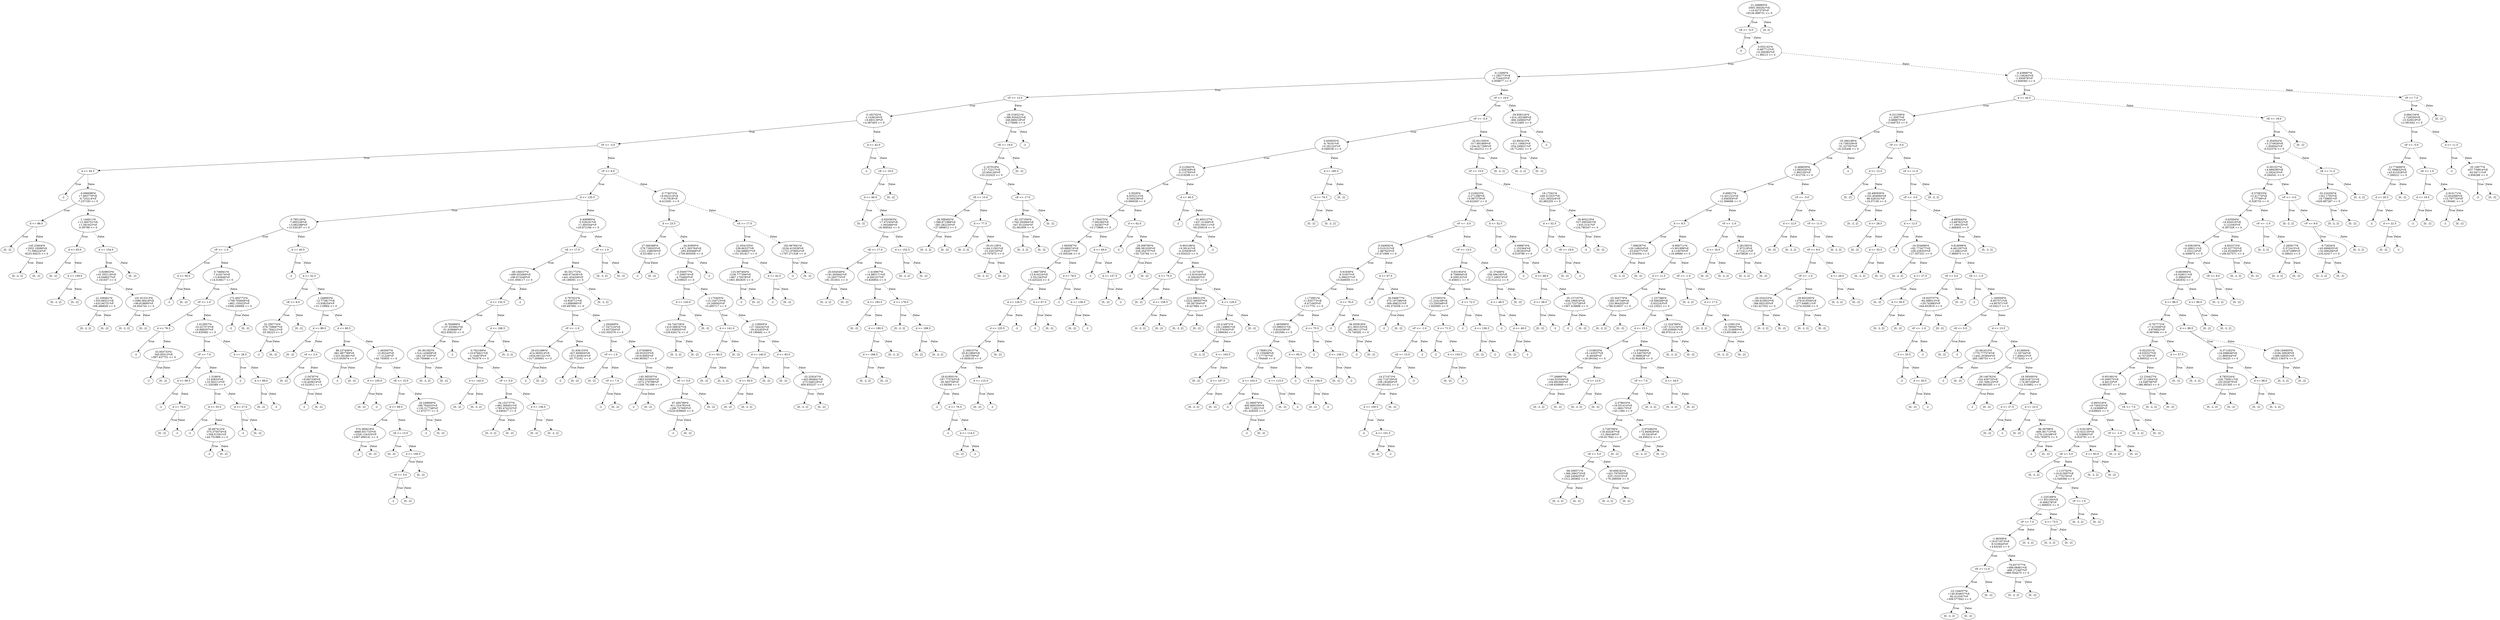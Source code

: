 digraph {
0 [label="21.268895*d\n-3005.360262*vE\n+10.927576*vF\n-18126.068731 <= 0"];
1 [label="vE <= -5.0"];
2 [label="0"];
1 -> 2 [label="True"];
3 [label="0.052142*d\n-0.687712*vE\n+0.309382*vF\n+1.99213 <= 0"];
4 [label="-0.12095*d\n+1.282773*vE\n-0.724433*vF\n-3.959677 <= 0"];
5 [label="vF <= 13.0"];
6 [label="0.182702*d\n-2.143616*vE\n+0.683129*vF\n+4.587403 <= 0"];
7 [label="vF <= -3.0"];
8 [label="d <= 45.5"];
9 [label="-2"];
8 -> 9 [label="True"];
10 [label="-0.696698*d\n+7.693779*vE\n-0.725214*vF\n-7.237193 <= 0"];
11 [label="d <= 86.0"];
12 [label="[0, -2]"];
11 -> 12 [label="True"];
13 [label="-145.23604*d\n+1932.19588*vE\n-71.096224*vF\n-6233.94015 <= 0"];
14 [label="[0, -2, 2]"];
13 -> 14 [label="True"];
15 [label="[0, -2]"];
13 -> 15 [style="dashed", label="False"];
11 -> 13 [style="dashed", label="False"];
10 -> 11 [label="True"];
16 [label="-1.144911*d\n+12.560701*vE\n+1.591922*vF\n-0.39798 <= 0"];
17 [label="d <= 93.0"];
18 [label="[0, -2]"];
17 -> 18 [label="True"];
19 [label="d <= 159.0"];
20 [label="[0, -2, 2]"];
19 -> 20 [label="True"];
21 [label="[0, -2]"];
19 -> 21 [style="dashed", label="False"];
17 -> 19 [style="dashed", label="False"];
16 -> 17 [label="True"];
22 [label="d <= 154.0"];
23 [label="-3.929833*d\n+42.355118*vE\n+4.646627*vF\n-1.161657 <= 0"];
24 [label="-21.208461*d\n+353.66521*vE\n+433.94731*vF\n-108.486828 <= 0"];
25 [label="[0, -2, 2]"];
24 -> 25 [label="True"];
26 [label="[0, -2]"];
24 -> 26 [style="dashed", label="False"];
23 -> 24 [label="True"];
27 [label="-101.815313*d\n+1086.08418*vE\n+99.818895*vF\n-24.954724 <= 0"];
28 [label="[0, -2, 2]"];
27 -> 28 [label="True"];
29 [label="[0, -2]"];
27 -> 29 [style="dashed", label="False"];
23 -> 27 [style="dashed", label="False"];
22 -> 23 [label="True"];
30 [label="[0, -2]"];
22 -> 30 [style="dashed", label="False"];
16 -> 22 [style="dashed", label="False"];
10 -> 16 [style="dashed", label="False"];
8 -> 10 [style="dashed", label="False"];
7 -> 8 [label="True"];
31 [label="vF <= 9.0"];
32 [label="d <= 120.5"];
33 [label="0.785126*d\n-7.695239*vE\n+3.682388*vF\n+15.530187 <= 0"];
34 [label="vF <= -1.0"];
35 [label="d <= 56.5"];
36 [label="-2"];
35 -> 36 [label="True"];
37 [label="[0, -2]"];
35 -> 37 [style="dashed", label="False"];
34 -> 35 [label="True"];
38 [label="0.746841*d\n-7.416274*vE\n+3.83646*vF\n+14.016617 <= 0"];
39 [label="vF <= 1.0"];
40 [label="d <= 76.5"];
41 [label="-2"];
40 -> 41 [label="True"];
42 [label="33.003733*d\n-345.85513*vE\n+997.437751 <= 0"];
43 [label="-2"];
42 -> 43 [label="True"];
44 [label="[0, -2]"];
42 -> 44 [style="dashed", label="False"];
40 -> 42 [style="dashed", label="False"];
39 -> 40 [label="True"];
45 [label="1.012957*d\n-10.227573*vE\n+6.668297*vF\n+10.835082 <= 0"];
46 [label="vF <= 7.0"];
47 [label="d <= 68.5"];
48 [label="-2"];
47 -> 48 [label="True"];
49 [label="d <= 70.0"];
50 [label="[0, -2]"];
49 -> 50 [label="True"];
51 [label="-2"];
49 -> 51 [style="dashed", label="False"];
47 -> 49 [style="dashed", label="False"];
46 -> 47 [label="True"];
52 [label="1.3186*d\n-13.45833*vE\n+10.563113*vF\n+1.320389 <= 0"];
53 [label="d <= 55.5"];
54 [label="-2"];
53 -> 54 [label="True"];
55 [label="30.667412*d\n-375.375074*vE\n+358.01591*vF\n+44.751989 <= 0"];
56 [label="-2"];
55 -> 56 [label="True"];
57 [label="[0, -2]"];
55 -> 57 [style="dashed", label="False"];
53 -> 55 [style="dashed", label="False"];
52 -> 53 [label="True"];
58 [label="d <= 27.0"];
59 [label="-2"];
58 -> 59 [label="True"];
60 [label="[0, -2]"];
58 -> 60 [style="dashed", label="False"];
52 -> 58 [style="dashed", label="False"];
46 -> 52 [style="dashed", label="False"];
45 -> 46 [label="True"];
61 [label="d <= 28.5"];
62 [label="-2"];
61 -> 62 [label="True"];
63 [label="d <= 89.0"];
64 [label="[0, -2]"];
63 -> 64 [label="True"];
65 [label="-2"];
63 -> 65 [style="dashed", label="False"];
61 -> 63 [style="dashed", label="False"];
45 -> 61 [style="dashed", label="False"];
39 -> 45 [style="dashed", label="False"];
38 -> 39 [label="True"];
66 [label="172.493772*d\n-1708.765848*vE\n+862.155023*vF\n+3306.249069 <= 0"];
67 [label="-2"];
66 -> 67 [label="True"];
68 [label="[0, -2]"];
66 -> 68 [style="dashed", label="False"];
38 -> 66 [style="dashed", label="False"];
34 -> 38 [style="dashed", label="False"];
33 -> 34 [label="True"];
69 [label="d <= 40.5"];
70 [label="-2"];
69 -> 70 [label="True"];
71 [label="d <= 52.5"];
72 [label="vE <= 9.0"];
73 [label="32.356774*d\n-378.759687*vE\n-351.784212*vF\n-33.38223 <= 0"];
74 [label="-2"];
73 -> 74 [label="True"];
75 [label="[0, -2]"];
73 -> 75 [style="dashed", label="False"];
72 -> 73 [label="True"];
76 [label="[0, -2]"];
72 -> 76 [style="dashed", label="False"];
71 -> 72 [label="True"];
77 [label="1.248993*d\n-12.773817*vE\n+5.938254*vF\n+31.119964 <= 0"];
78 [label="d <= 89.5"];
79 [label="[0, -2]"];
78 -> 79 [label="True"];
80 [label="vF <= 2.0"];
81 [label="[0, -2]"];
80 -> 81 [label="True"];
82 [label="-2.54787*d\n+8.687336*vE\n+16.405614*vF\n+0.522912 <= 0"];
83 [label="-2"];
82 -> 83 [label="True"];
84 [label="[0, -2]"];
82 -> 84 [style="dashed", label="False"];
80 -> 82 [style="dashed", label="False"];
78 -> 80 [style="dashed", label="False"];
77 -> 78 [label="True"];
85 [label="d <= 60.5"];
86 [label="88.237456*d\n-681.887789*vE\n+323.561881*vF\n+215.655974 <= 0"];
87 [label="-2"];
86 -> 87 [label="True"];
88 [label="[0, -2]"];
86 -> 88 [style="dashed", label="False"];
85 -> 86 [label="True"];
89 [label="1.493097*d\n-15.85243*vE\n+7.21226*vF\n+44.745855 <= 0"];
90 [label="d <= 105.0"];
91 [label="[0, -2]"];
90 -> 91 [label="True"];
92 [label="-2"];
90 -> 92 [style="dashed", label="False"];
89 -> 90 [label="True"];
93 [label="vE <= 15.0"];
94 [label="d <= 69.5"];
95 [label="574.385619*d\n-4666.651733*vE\n+2326.124325*vF\n+2367.690141 <= 0"];
96 [label="-2"];
95 -> 96 [label="True"];
97 [label="[0, -2]"];
95 -> 97 [style="dashed", label="False"];
94 -> 95 [label="True"];
98 [label="vE <= 13.0"];
99 [label="[0, -2]"];
98 -> 99 [label="True"];
100 [label="d <= 100.5"];
101 [label="vF <= 5.0"];
102 [label="-2"];
101 -> 102 [label="True"];
103 [label="[0, -2]"];
101 -> 103 [style="dashed", label="False"];
100 -> 101 [label="True"];
104 [label="[0, -2]"];
100 -> 104 [style="dashed", label="False"];
98 -> 100 [style="dashed", label="False"];
94 -> 98 [style="dashed", label="False"];
93 -> 94 [label="True"];
105 [label="20.248909*d\n-186.764432*vE\n+120.317748*vF\n-11.672777 <= 0"];
106 [label="-2"];
105 -> 106 [label="True"];
107 [label="[0, -2]"];
105 -> 107 [style="dashed", label="False"];
93 -> 105 [style="dashed", label="False"];
89 -> 93 [style="dashed", label="False"];
85 -> 89 [style="dashed", label="False"];
77 -> 85 [style="dashed", label="False"];
71 -> 77 [style="dashed", label="False"];
69 -> 71 [style="dashed", label="False"];
33 -> 69 [style="dashed", label="False"];
32 -> 33 [label="True"];
108 [label="0.406985*d\n-5.529181*vE\n+1.693544*vF\n+20.872166 <= 0"];
109 [label="vE <= 17.0"];
110 [label="-49.168337*d\n+499.052069*vE\n-196.673346*vF\n-1101.959117 <= 0"];
111 [label="d <= 132.5"];
112 [label="-8.784989*d\n+137.633662*vE\n-51.639686*vF\n-922.858233 <= 0"];
113 [label="-30.361582*d\n+314.143608*vE\n-162.187339*vF\n+20.700686 <= 0"];
114 [label="[0, -2, 2]"];
113 -> 114 [label="True"];
115 [label="[0, -2]"];
113 -> 115 [style="dashed", label="False"];
112 -> 113 [label="True"];
116 [label="-2"];
112 -> 116 [style="dashed", label="False"];
111 -> 112 [label="True"];
117 [label="d <= 168.5"];
118 [label="-0.762169*d\n+10.676621*vE\n-3.144879*vF\n-44.791679 <= 0"];
119 [label="d <= 142.0"];
120 [label="[0, -2]"];
119 -> 120 [label="True"];
121 [label="[0, -2, 2]"];
119 -> 121 [style="dashed", label="False"];
118 -> 119 [label="True"];
122 [label="vF <= 5.0"];
123 [label="-34.152737*d\n+462.369401*vE\n+785.474232*vF\n-0.640417 <= 0"];
124 [label="[0, -2, 2]"];
123 -> 124 [label="True"];
125 [label="[0, -2]"];
123 -> 125 [style="dashed", label="False"];
122 -> 123 [label="True"];
126 [label="d <= 136.5"];
127 [label="[0, -2]"];
126 -> 127 [label="True"];
128 [label="[0, -2, 2]"];
126 -> 128 [style="dashed", label="False"];
122 -> 126 [style="dashed", label="False"];
118 -> 122 [style="dashed", label="False"];
117 -> 118 [label="True"];
129 [label="[0, -2, 2]"];
117 -> 129 [style="dashed", label="False"];
111 -> 117 [style="dashed", label="False"];
110 -> 111 [label="True"];
130 [label="-2"];
110 -> 130 [style="dashed", label="False"];
109 -> 110 [label="True"];
131 [label="30.351772*d\n-448.973426*vE\n+441.454326*vF\n-18.189391 <= 0"];
132 [label="0.797022*d\n-10.929711*vE\n+3.698086*vF\n+65.697691 <= 0"];
133 [label="vF <= -1.0"];
134 [label="29.031496*d\n-414.565014*vE\n-1034.601321*vF\n+517.300661 <= 0"];
135 [label="-2"];
134 -> 135 [label="True"];
136 [label="[0, -2]"];
134 -> 136 [style="dashed", label="False"];
133 -> 134 [label="True"];
137 [label="31.636153*d\n-427.600604*vE\n+472.403616*vF\n-20.772161 <= 0"];
138 [label="-2"];
137 -> 138 [label="True"];
139 [label="[0, -2]"];
137 -> 139 [style="dashed", label="False"];
133 -> 137 [style="dashed", label="False"];
132 -> 133 [label="True"];
140 [label="1.292669*d\n-17.547216*vE\n+5.937204*vF\n+102.505376 <= 0"];
141 [label="vF <= 1.0"];
142 [label="[0, -2]"];
141 -> 142 [label="True"];
143 [label="vF <= 7.0"];
144 [label="-2"];
143 -> 144 [label="True"];
145 [label="[0, -2]"];
143 -> 145 [style="dashed", label="False"];
141 -> 143 [style="dashed", label="False"];
140 -> 141 [label="True"];
146 [label="2.074588*d\n-28.052025*vE\n+9.618065*vF\n+160.993927 <= 0"];
147 [label="145.385307*d\n-1963.033005*vE\n+672.279789*vF\n+11256.791398 <= 0"];
148 [label="-2"];
147 -> 148 [label="True"];
149 [label="[0, -2]"];
147 -> 149 [style="dashed", label="False"];
146 -> 147 [label="True"];
150 [label="vF <= 5.0"];
151 [label="67.495789*d\n-911.524792*vE\n+286.727693*vF\n+5220.839845 <= 0"];
152 [label="-2"];
151 -> 152 [label="True"];
153 [label="[0, -2]"];
151 -> 153 [style="dashed", label="False"];
150 -> 151 [label="True"];
154 [label="[0, -2]"];
150 -> 154 [style="dashed", label="False"];
146 -> 150 [style="dashed", label="False"];
140 -> 146 [style="dashed", label="False"];
132 -> 140 [style="dashed", label="False"];
131 -> 132 [label="True"];
155 [label="[0, -2, 2]"];
131 -> 155 [style="dashed", label="False"];
109 -> 131 [style="dashed", label="False"];
108 -> 109 [label="True"];
156 [label="vF <= 1.0"];
157 [label="[0, -2, 2]"];
156 -> 157 [label="True"];
158 [label="[0, -2]"];
156 -> 158 [style="dashed", label="False"];
108 -> 156 [style="dashed", label="False"];
32 -> 108 [style="dashed", label="False"];
31 -> 32 [label="True"];
159 [label="-0.774072*d\n+9.002214*vE\n-7.017918*vF\n-6.415281 <= 0"];
160 [label="d <= 23.5"];
161 [label="27.566389*d\n-279.739203*vE\n+221.108039*vF\n-6.521883 <= 0"];
162 [label="-2"];
161 -> 162 [label="True"];
163 [label="[0, -2]"];
161 -> 163 [style="dashed", label="False"];
160 -> 161 [label="True"];
164 [label="-34.93959*d\n+471.363764*vE\n-295.859468*vF\n-1700.805058 <= 0"];
165 [label="-0.550077*d\n+7.208574*vE\n-4.754693*vF\n-6.339925 <= 0"];
166 [label="d <= 143.0"];
167 [label="-34.744726*d\n+419.588347*vE\n-313.058055*vF\n+229.626174 <= 0"];
168 [label="[0, -2, 2]"];
167 -> 168 [label="True"];
169 [label="[0, -2]"];
167 -> 169 [style="dashed", label="False"];
166 -> 167 [label="True"];
170 [label="[0, -2]"];
166 -> 170 [style="dashed", label="False"];
165 -> 166 [label="True"];
171 [label="-1.175405*d\n+15.154715*vE\n-10.209563*vF\n-10.495717 <= 0"];
172 [label="d <= 141.0"];
173 [label="d <= 63.5"];
174 [label="[0, -2]"];
173 -> 174 [label="True"];
175 [label="[0, -2, 2]"];
173 -> 175 [style="dashed", label="False"];
172 -> 173 [label="True"];
176 [label="[0, -2]"];
172 -> 176 [style="dashed", label="False"];
171 -> 172 [label="True"];
177 [label="-2.129005*d\n+27.344242*vE\n-18.432453*vF\n-19.199482 <= 0"];
178 [label="d <= 140.0"];
179 [label="d <= 50.0"];
180 [label="[0, -2]"];
179 -> 180 [label="True"];
181 [label="[0, -2, 2]"];
179 -> 181 [style="dashed", label="False"];
178 -> 179 [label="True"];
182 [label="[0, -2]"];
178 -> 182 [style="dashed", label="False"];
177 -> 178 [label="True"];
183 [label="d <= 83.5"];
184 [label="[0, -2]"];
183 -> 184 [label="True"];
185 [label="-32.229247*d\n+442.664841*vE\n-273.546318*vF\n-850.835237 <= 0"];
186 [label="[0, -2, 2]"];
185 -> 186 [label="True"];
187 [label="[0, -2]"];
185 -> 187 [style="dashed", label="False"];
183 -> 185 [style="dashed", label="False"];
177 -> 183 [style="dashed", label="False"];
171 -> 177 [style="dashed", label="False"];
165 -> 171 [style="dashed", label="False"];
164 -> 165 [label="True"];
188 [label="-2"];
164 -> 188 [style="dashed", label="False"];
160 -> 164 [style="dashed", label="False"];
159 -> 160 [label="True"];
189 [label="vE <= 17.0"];
190 [label="21.654155*d\n-238.66337*vE\n+184.688837*vF\n+151.051817 <= 0"];
191 [label="110.597404*d\n-1236.777306*vE\n+867.170078*vF\n+1801.802835 <= 0"];
192 [label="-2"];
191 -> 192 [label="True"];
193 [label="[0, -2]"];
191 -> 193 [style="dashed", label="False"];
190 -> 191 [label="True"];
194 [label="d <= 42.5"];
195 [label="-2"];
194 -> 195 [label="True"];
196 [label="[0, -2]"];
194 -> 196 [style="dashed", label="False"];
190 -> 194 [style="dashed", label="False"];
189 -> 190 [label="True"];
197 [label="192.967691*d\n-2234.415039*vE\n+1721.078952*vF\n+1797.271536 <= 0"];
198 [label="-2"];
197 -> 198 [label="True"];
199 [label="[0, -2]"];
197 -> 199 [style="dashed", label="False"];
189 -> 197 [style="dashed", label="False"];
159 -> 189 [style="dashed", label="False"];
31 -> 159 [style="dashed", label="False"];
7 -> 31 [style="dashed", label="False"];
6 -> 7 [label="True"];
200 [label="d <= 42.0"];
201 [label="-2"];
200 -> 201 [label="True"];
202 [label="vE <= 19.0"];
203 [label="d <= 66.0"];
204 [label="[0, -2]"];
203 -> 204 [label="True"];
205 [label="-0.620383*d\n+7.472454*vE\n-1.945466*vF\n-18.369543 <= 0"];
206 [label="vE <= 17.0"];
207 [label="-20.654546*d\n+191.605842*vE\n-15.293775*vF\n+81.351831 <= 0"];
208 [label="[0, -2, 2]"];
207 -> 208 [label="True"];
209 [label="[0, -2]"];
207 -> 209 [style="dashed", label="False"];
206 -> 207 [label="True"];
210 [label="-1.418967*d\n+14.885171*vE\n-4.592107*vF\n+0.826954 <= 0"];
211 [label="d <= 183.5"];
212 [label="[0, -2]"];
211 -> 212 [label="True"];
213 [label="d <= 190.5"];
214 [label="d <= 188.5"];
215 [label="[0, -2, 2]"];
214 -> 215 [label="True"];
216 [label="[0, -2]"];
214 -> 216 [style="dashed", label="False"];
213 -> 214 [label="True"];
217 [label="[0, -2, 2]"];
213 -> 217 [style="dashed", label="False"];
211 -> 213 [style="dashed", label="False"];
210 -> 211 [label="True"];
218 [label="d <= 178.0"];
219 [label="[0, -2, 2]"];
218 -> 219 [label="True"];
220 [label="d <= 198.5"];
221 [label="[0, -2]"];
220 -> 221 [label="True"];
222 [label="[0, -2, 2]"];
220 -> 222 [style="dashed", label="False"];
218 -> 220 [style="dashed", label="False"];
210 -> 218 [style="dashed", label="False"];
206 -> 210 [style="dashed", label="False"];
205 -> 206 [label="True"];
223 [label="d <= 152.5"];
224 [label="[0, -2, 2]"];
223 -> 224 [label="True"];
225 [label="[0, -2]"];
223 -> 225 [style="dashed", label="False"];
205 -> 223 [style="dashed", label="False"];
203 -> 205 [style="dashed", label="False"];
202 -> 203 [label="True"];
226 [label="[0, -2]"];
202 -> 226 [style="dashed", label="False"];
200 -> 202 [style="dashed", label="False"];
6 -> 200 [style="dashed", label="False"];
5 -> 6 [label="True"];
227 [label="-28.318321*d\n+386.920422*vE\n-348.869218*vF\n-8.175666 <= 0"];
228 [label="vE <= 19.0"];
229 [label="-2.187918*d\n+27.72217*vE\n-23.954126*vF\n+53.222425 <= 0"];
230 [label="vE <= 13.0"];
231 [label="-28.568492*d\n+388.871988*vE\n-285.282234*vF\n+27.689812 <= 0"];
232 [label="[0, -2, 2]"];
231 -> 232 [label="True"];
233 [label="[0, -2]"];
231 -> 233 [style="dashed", label="False"];
230 -> 231 [label="True"];
234 [label="d <= 77.5"];
235 [label="[0, -2, 2]"];
234 -> 235 [label="True"];
236 [label="-30.01128*d\n+144.11501*vE\n-15.320155*vF\n+6.707675 <= 0"];
237 [label="[0, -2, 2]"];
236 -> 237 [label="True"];
238 [label="[0, -2]"];
236 -> 238 [style="dashed", label="False"];
234 -> 236 [style="dashed", label="False"];
230 -> 234 [style="dashed", label="False"];
229 -> 230 [label="True"];
239 [label="vE <= 17.0"];
240 [label="-62.337356*d\n+764.293064*vE\n-547.912204*vF\n-52.081859 <= 0"];
241 [label="[0, -2, 2]"];
240 -> 241 [label="True"];
242 [label="[0, -2]"];
240 -> 242 [style="dashed", label="False"];
239 -> 240 [label="True"];
243 [label="[0, -2]"];
239 -> 243 [style="dashed", label="False"];
229 -> 239 [style="dashed", label="False"];
228 -> 229 [label="True"];
244 [label="[0, -2]"];
228 -> 244 [style="dashed", label="False"];
227 -> 228 [label="True"];
245 [label="-2"];
227 -> 245 [style="dashed", label="False"];
5 -> 227 [style="dashed", label="False"];
4 -> 5 [label="True"];
246 [label="vF <= 19.0"];
247 [label="vF <= -5.0"];
248 [label="0.650655*d\n-6.78181*vE\n+0.291225*vF\n-0.048538 <= 0"];
249 [label="0.212642*d\n-2.026349*vE\n-0.115793*vF\n+0.019299 <= 0"];
250 [label="0.5028*d\n-4.835212*vE\n-0.540236*vF\n+0.090039 <= 0"];
251 [label="0.730475*d\n-7.092385*vE\n-1.042837*vF\n+0.173806 <= 0"];
252 [label="1.093087*d\n-10.680074*vE\n-1.832077*vF\n+0.305346 <= 0"];
253 [label="1.386739*d\n-13.619224*vE\n-2.551343*vF\n+0.425224 <= 0"];
254 [label="d <= 126.5"];
255 [label="d <= 125.5"];
256 [label="2.169107*d\n-20.812894*vE\n-3.393709*vF\n+0.565618 <= 0"];
257 [label="20.818501*d\n-197.775763*vE\n-30.383759*vF\n+5.06396 <= 0"];
258 [label="-2"];
257 -> 258 [label="True"];
259 [label="d <= 76.5"];
260 [label="-2"];
259 -> 260 [label="True"];
261 [label="d <= 114.5"];
262 [label="[0, -2]"];
261 -> 262 [label="True"];
263 [label="-2"];
261 -> 263 [style="dashed", label="False"];
259 -> 261 [style="dashed", label="False"];
257 -> 259 [style="dashed", label="False"];
256 -> 257 [label="True"];
264 [label="d <= 115.5"];
265 [label="[0, -2]"];
264 -> 265 [label="True"];
266 [label="-2"];
264 -> 266 [style="dashed", label="False"];
256 -> 264 [style="dashed", label="False"];
255 -> 256 [label="True"];
267 [label="[0, -2]"];
255 -> 267 [style="dashed", label="False"];
254 -> 255 [label="True"];
268 [label="-2"];
254 -> 268 [style="dashed", label="False"];
253 -> 254 [label="True"];
269 [label="d <= 67.5"];
270 [label="-2"];
269 -> 270 [label="True"];
271 [label="[0, -2]"];
269 -> 271 [style="dashed", label="False"];
253 -> 269 [style="dashed", label="False"];
252 -> 253 [label="True"];
272 [label="d <= 78.0"];
273 [label="-2"];
272 -> 273 [label="True"];
274 [label="d <= 136.5"];
275 [label="[0, -2]"];
274 -> 275 [label="True"];
276 [label="-2"];
274 -> 276 [style="dashed", label="False"];
272 -> 274 [style="dashed", label="False"];
252 -> 272 [style="dashed", label="False"];
251 -> 252 [label="True"];
277 [label="d <= 60.0"];
278 [label="-2"];
277 -> 278 [label="True"];
279 [label="d <= 137.5"];
280 [label="[0, -2]"];
279 -> 280 [label="True"];
281 [label="-2"];
279 -> 281 [style="dashed", label="False"];
277 -> 279 [style="dashed", label="False"];
251 -> 277 [style="dashed", label="False"];
250 -> 251 [label="True"];
282 [label="d <= 62.0"];
283 [label="-2"];
282 -> 283 [label="True"];
284 [label="29.309785*d\n-398.581029*vE\n-328.354707*vF\n+54.725784 <= 0"];
285 [label="-2"];
284 -> 285 [label="True"];
286 [label="[0, -2]"];
284 -> 286 [style="dashed", label="False"];
282 -> 284 [style="dashed", label="False"];
250 -> 282 [style="dashed", label="False"];
249 -> 250 [label="True"];
287 [label="d <= 40.5"];
288 [label="-2"];
287 -> 288 [label="True"];
289 [label="-31.693127*d\n+427.31449*vE\n+355.500111*vF\n-59.250018 <= 0"];
290 [label="-0.903196*d\n+9.39141*vE\n-0.325936*vF\n+0.054323 <= 0"];
291 [label="d <= 75.5"];
292 [label="[0, -2]"];
291 -> 292 [label="True"];
293 [label="d <= 158.5"];
294 [label="[0, -2, 2]"];
293 -> 294 [label="True"];
295 [label="[0, -2]"];
293 -> 295 [style="dashed", label="False"];
291 -> 293 [style="dashed", label="False"];
290 -> 291 [label="True"];
296 [label="-1.32735*d\n+13.819164*vE\n-0.306283*vF\n+0.051047 <= 0"];
297 [label="-213.000313*d\n+2222.366507*vE\n-50.567304*vF\n+8.427884 <= 0"];
298 [label="[0, -2, 2]"];
297 -> 298 [label="True"];
299 [label="[0, -2]"];
297 -> 299 [style="dashed", label="False"];
296 -> 297 [label="True"];
300 [label="d <= 128.5"];
301 [label="-19.214972*d\n+192.149661*vE\n-12.576263*vF\n+2.096044 <= 0"];
302 [label="[0, -2, 2]"];
301 -> 302 [label="True"];
303 [label="d <= 103.5"];
304 [label="[0, -2]"];
303 -> 304 [label="True"];
305 [label="d <= 107.5"];
306 [label="[0, -2, 2]"];
305 -> 306 [label="True"];
307 [label="[0, -2]"];
305 -> 307 [style="dashed", label="False"];
303 -> 305 [style="dashed", label="False"];
301 -> 303 [style="dashed", label="False"];
300 -> 301 [label="True"];
308 [label="[0, -2]"];
300 -> 308 [style="dashed", label="False"];
296 -> 300 [style="dashed", label="False"];
290 -> 296 [style="dashed", label="False"];
289 -> 290 [label="True"];
309 [label="-2"];
289 -> 309 [style="dashed", label="False"];
287 -> 289 [style="dashed", label="False"];
249 -> 287 [style="dashed", label="False"];
248 -> 249 [label="True"];
310 [label="d <= 160.5"];
311 [label="d <= 76.5"];
312 [label="[0, -2]"];
311 -> 312 [label="True"];
313 [label="[0, -2, 2]"];
311 -> 313 [style="dashed", label="False"];
310 -> 311 [label="True"];
314 [label="[0, -2]"];
310 -> 314 [style="dashed", label="False"];
248 -> 310 [style="dashed", label="False"];
247 -> 248 [label="True"];
315 [label="25.921356*d\n-317.691869*vE\n+244.817266*vF\n-62.442312 <= 0"];
316 [label="vF <= 15.0"];
317 [label="0.216023*d\n-2.271286*vE\n+0.997379*vF\n+6.622047 <= 0"];
318 [label="vF <= -3.0"];
319 [label="0.540692*d\n-5.510151*vE\n-1.887623*vF\n+0.471906 <= 0"];
320 [label="0.91636*d\n-9.31937*vE\n-3.396237*vF\n+0.849059 <= 0"];
321 [label="1.173901*d\n-11.933773*vE\n-4.471003*vF\n+1.117751 <= 0"];
322 [label="1.483908*d\n-15.096031*vE\n-5.810336*vF\n+1.452584 <= 0"];
323 [label="1.780912*d\n-18.155696*vE\n-7.177797*vF\n+1.794449 <= 0"];
324 [label="d <= 103.5"];
325 [label="-2"];
324 -> 325 [label="True"];
326 [label="32.589579*d\n-400.868339*vE\n-365.712821*vF\n+91.428205 <= 0"];
327 [label="-2"];
326 -> 327 [label="True"];
328 [label="[0, -2]"];
326 -> 328 [style="dashed", label="False"];
324 -> 326 [style="dashed", label="False"];
323 -> 324 [label="True"];
329 [label="d <= 115.5"];
330 [label="[0, -2]"];
329 -> 330 [label="True"];
331 [label="-2"];
329 -> 331 [style="dashed", label="False"];
323 -> 329 [style="dashed", label="False"];
322 -> 323 [label="True"];
332 [label="d <= 95.5"];
333 [label="-2"];
332 -> 333 [label="True"];
334 [label="d <= 156.5"];
335 [label="[0, -2]"];
334 -> 335 [label="True"];
336 [label="-2"];
334 -> 336 [style="dashed", label="False"];
332 -> 334 [style="dashed", label="False"];
322 -> 332 [style="dashed", label="False"];
321 -> 322 [label="True"];
337 [label="d <= 75.5"];
338 [label="-2"];
337 -> 338 [label="True"];
339 [label="d <= 136.5"];
340 [label="[0, -2]"];
339 -> 340 [label="True"];
341 [label="-2"];
339 -> 341 [style="dashed", label="False"];
337 -> 339 [style="dashed", label="False"];
321 -> 337 [style="dashed", label="False"];
320 -> 321 [label="True"];
342 [label="d <= 76.0"];
343 [label="-2"];
342 -> 343 [label="True"];
344 [label="36.505918*d\n-411.803155*vE\n-282.961127*vF\n+70.740282 <= 0"];
345 [label="-2"];
344 -> 345 [label="True"];
346 [label="[0, -2]"];
344 -> 346 [style="dashed", label="False"];
342 -> 344 [style="dashed", label="False"];
320 -> 342 [style="dashed", label="False"];
319 -> 320 [label="True"];
347 [label="d <= 67.5"];
348 [label="-2"];
347 -> 348 [label="True"];
349 [label="30.046877*d\n-375.197286*vE\n-369.498231*vF\n+92.374558 <= 0"];
350 [label="-2"];
349 -> 350 [label="True"];
351 [label="[0, -2]"];
349 -> 351 [style="dashed", label="False"];
347 -> 349 [style="dashed", label="False"];
319 -> 347 [style="dashed", label="False"];
318 -> 319 [label="True"];
352 [label="vF <= 13.0"];
353 [label="0.831954*d\n-8.708694*vE\n-9.509152*vF\n-0.456011 <= 0"];
354 [label="1.070952*d\n-11.224148*vE\n-13.250548*vF\n-1.920565 <= 0"];
355 [label="vF <= -1.0"];
356 [label="vE <= 15.0"];
357 [label="14.271073*d\n-142.710729*vE\n-108.182904*vF\n+54.091452 <= 0"];
358 [label="d <= 100.5"];
359 [label="-2"];
358 -> 359 [label="True"];
360 [label="d <= 101.5"];
361 [label="[0, -2]"];
360 -> 361 [label="True"];
362 [label="-2"];
360 -> 362 [style="dashed", label="False"];
358 -> 360 [style="dashed", label="False"];
357 -> 358 [label="True"];
363 [label="[0, -2]"];
357 -> 363 [style="dashed", label="False"];
356 -> 357 [label="True"];
364 [label="-2"];
356 -> 364 [style="dashed", label="False"];
355 -> 356 [label="True"];
365 [label="-2"];
355 -> 365 [style="dashed", label="False"];
354 -> 355 [label="True"];
366 [label="d <= 71.5"];
367 [label="-2"];
366 -> 367 [label="True"];
368 [label="d <= 155.5"];
369 [label="[0, -2]"];
368 -> 369 [label="True"];
370 [label="-2"];
368 -> 370 [style="dashed", label="False"];
366 -> 368 [style="dashed", label="False"];
354 -> 366 [style="dashed", label="False"];
353 -> 354 [label="True"];
371 [label="d <= 72.5"];
372 [label="-2"];
371 -> 372 [label="True"];
373 [label="d <= 156.5"];
374 [label="[0, -2]"];
373 -> 374 [label="True"];
375 [label="-2"];
373 -> 375 [style="dashed", label="False"];
371 -> 373 [style="dashed", label="False"];
353 -> 371 [style="dashed", label="False"];
352 -> 353 [label="True"];
376 [label="21.37468*d\n-256.496165*vE\n+217.169574*vF\n+15.512112 <= 0"];
377 [label="d <= 48.5"];
378 [label="-2"];
377 -> 378 [label="True"];
379 [label="d <= 49.5"];
380 [label="[0, -2]"];
379 -> 380 [label="True"];
381 [label="-2"];
379 -> 381 [style="dashed", label="False"];
377 -> 379 [style="dashed", label="False"];
376 -> 377 [label="True"];
382 [label="[0, -2]"];
376 -> 382 [style="dashed", label="False"];
352 -> 376 [style="dashed", label="False"];
318 -> 352 [style="dashed", label="False"];
317 -> 318 [label="True"];
383 [label="d <= 52.5"];
384 [label="-2"];
383 -> 384 [label="True"];
385 [label="0.098874*d\n-1.152364*vE\n-2.061833*vF\n-0.019798 <= 0"];
386 [label="-2"];
385 -> 386 [label="True"];
387 [label="d <= 68.0"];
388 [label="d <= 58.5"];
389 [label="[0, -2]"];
388 -> 389 [label="True"];
390 [label="-2"];
388 -> 390 [style="dashed", label="False"];
387 -> 388 [label="True"];
391 [label="35.137197*d\n-404.166916*vE\n+123.723728*vF\n+1567.418898 <= 0"];
392 [label="-2"];
391 -> 392 [label="True"];
393 [label="[0, -2]"];
391 -> 393 [style="dashed", label="False"];
387 -> 391 [style="dashed", label="False"];
385 -> 387 [style="dashed", label="False"];
383 -> 385 [style="dashed", label="False"];
317 -> 383 [style="dashed", label="False"];
316 -> 317 [label="True"];
394 [label="19.17041*d\n-249.513537*vE\n+221.092524*vF\n-62.882205 <= 0"];
395 [label="d <= 52.5"];
396 [label="-2"];
395 -> 396 [label="True"];
397 [label="vE <= 19.0"];
398 [label="[0, -2]"];
397 -> 398 [label="True"];
399 [label="-2"];
397 -> 399 [style="dashed", label="False"];
395 -> 397 [style="dashed", label="False"];
394 -> 395 [label="True"];
400 [label="39.403219*d\n-527.095292*vE\n+455.3141*vF\n+124.780347 <= 0"];
401 [label="-2"];
400 -> 401 [label="True"];
402 [label="[0, -2]"];
400 -> 402 [style="dashed", label="False"];
394 -> 400 [style="dashed", label="False"];
316 -> 394 [style="dashed", label="False"];
315 -> 316 [label="True"];
403 [label="[0, -2, 2]"];
315 -> 403 [style="dashed", label="False"];
247 -> 315 [style="dashed", label="False"];
246 -> 247 [label="True"];
404 [label="-29.858124*d\n+414.182368*vE\n-366.249692*vF\n-18.312485 <= 0"];
405 [label="-22.893413*d\n+411.10662*vE\n-334.249021*vF\n-16.712451 <= 0"];
406 [label="[0, -2, 2]"];
405 -> 406 [label="True"];
407 [label="[0, -2]"];
405 -> 407 [style="dashed", label="False"];
404 -> 405 [label="True"];
408 [label="-2"];
404 -> 408 [style="dashed", label="False"];
246 -> 404 [style="dashed", label="False"];
4 -> 246 [style="dashed", label="False"];
3 -> 4 [label="True"];
409 [label="-0.439997*d\n+2.136282*vE\n-1.450976*vF\n+3.609383 <= 0"];
410 [label="d <= 44.5"];
411 [label="-0.221358*d\n+1.3097*vE\n-0.888875*vF\n+3.049753 <= 0"];
412 [label="-25.386199*d\n-14.738329*vE\n-31.337507*vF\n+6.225446 <= 0"];
413 [label="-0.468659*d\n+2.892026*vE\n-1.992182*vF\n+7.912734 <= 0"];
414 [label="-0.69827*d\n+4.401222*vE\n-3.056504*vF\n+12.566688 <= 0"];
415 [label="d <= 8.5"];
416 [label="7.696287*d\n+20.148454*vE\n-23.654771*vF\n+5.554504 <= 0"];
417 [label="[0, -2, 2]"];
416 -> 417 [label="True"];
418 [label="[0, -2]"];
416 -> 418 [style="dashed", label="False"];
415 -> 416 [label="True"];
419 [label="-0.906711*d\n+5.901999*vE\n-4.114076*vF\n+16.49986 <= 0"];
420 [label="d <= 11.5"];
421 [label="-25.304779*d\n+260.187346*vE\n-233.964203*vF\n+786.016637 <= 0"];
422 [label="[0, -2, 2]"];
421 -> 422 [label="True"];
423 [label="[0, -2]"];
421 -> 423 [style="dashed", label="False"];
420 -> 421 [label="True"];
424 [label="-1.237386*d\n+8.506268*vE\n-5.932243*vF\n+22.23021 <= 0"];
425 [label="d <= 15.5"];
426 [label="-1.519633*d\n+9.143557*vE\n-6.49269*vF\n+29.091642 <= 0"];
427 [label="-77.268697*d\n+144.523546*vE\n-104.991664*vF\n+1149.830689 <= 0"];
428 [label="[0, -2, 2]"];
427 -> 428 [label="True"];
429 [label="[0, -2]"];
427 -> 429 [style="dashed", label="False"];
426 -> 427 [label="True"];
430 [label="d <= 13.0"];
431 [label="[0, -2, 2]"];
430 -> 431 [label="True"];
432 [label="[0, -2]"];
430 -> 432 [style="dashed", label="False"];
426 -> 430 [style="dashed", label="False"];
425 -> 426 [label="True"];
433 [label="-1.879409*d\n+13.540792*vE\n-9.389626*vF\n+32.944828 <= 0"];
434 [label="vF <= 7.0"];
435 [label="-2.378633*d\n+16.551414*vE\n-11.060175*vF\n+43.1384 <= 0"];
436 [label="-2.728709*d\n+18.443267*vE\n-12.364248*vF\n+50.817942 <= 0"];
437 [label="vE <= 5.0"];
438 [label="-68.308571*d\n+366.296372*vE\n-249.249403*vF\n+1312.285902 <= 0"];
439 [label="[0, -2, 2]"];
438 -> 439 [label="True"];
440 [label="[0, -2]"];
438 -> 440 [style="dashed", label="False"];
437 -> 438 [label="True"];
441 [label="-30.608182*d\n+421.797055*vE\n-325.153315*vF\n+70.299509 <= 0"];
442 [label="[0, -2, 2]"];
441 -> 442 [label="True"];
443 [label="[0, -2]"];
441 -> 443 [style="dashed", label="False"];
437 -> 441 [style="dashed", label="False"];
436 -> 437 [label="True"];
444 [label="[0, -2]"];
436 -> 444 [style="dashed", label="False"];
435 -> 436 [label="True"];
445 [label="-3.970482*d\n+72.840628*vE\n-33.5419*vF\n-34.656212 <= 0"];
446 [label="[0, -2, 2]"];
445 -> 446 [label="True"];
447 [label="[0, -2]"];
445 -> 447 [style="dashed", label="False"];
435 -> 445 [style="dashed", label="False"];
434 -> 435 [label="True"];
448 [label="[0, -2, 2]"];
434 -> 448 [style="dashed", label="False"];
433 -> 434 [label="True"];
449 [label="d <= 34.0"];
450 [label="[0, -2, 2]"];
449 -> 450 [label="True"];
451 [label="[0, -2]"];
449 -> 451 [style="dashed", label="False"];
433 -> 449 [style="dashed", label="False"];
425 -> 433 [style="dashed", label="False"];
424 -> 425 [label="True"];
452 [label="-11.524799*d\n+167.512134*vE\n-105.639461*vF\n-88.970114 <= 0"];
453 [label="[0, -2, 2]"];
452 -> 453 [label="True"];
454 [label="[0, -2]"];
452 -> 454 [style="dashed", label="False"];
424 -> 452 [style="dashed", label="False"];
420 -> 424 [style="dashed", label="False"];
419 -> 420 [label="True"];
455 [label="vF <= -1.0"];
456 [label="[0, -2, 2]"];
455 -> 456 [label="True"];
457 [label="d <= 17.5"];
458 [label="[0, -2, 2]"];
457 -> 458 [label="True"];
459 [label="0.153812*d\n-16.795047*vE\n+31.510693*vF\n+13.951096 <= 0"];
460 [label="[0, -2, 2]"];
459 -> 460 [label="True"];
461 [label="[0, -2]"];
459 -> 461 [style="dashed", label="False"];
457 -> 459 [style="dashed", label="False"];
455 -> 457 [style="dashed", label="False"];
419 -> 455 [style="dashed", label="False"];
415 -> 419 [style="dashed", label="False"];
414 -> 415 [label="True"];
462 [label="vF <= -1.0"];
463 [label="d <= 16.0"];
464 [label="[0, -2]"];
463 -> 464 [label="True"];
465 [label="[0, -2, 2]"];
463 -> 465 [style="dashed", label="False"];
462 -> 463 [label="True"];
466 [label="5.281592*d\n-7.97219*vE\n-9.714111*vF\n+0.678828 <= 0"];
467 [label="[0, -2, 2]"];
466 -> 467 [label="True"];
468 [label="[0, -2]"];
466 -> 468 [style="dashed", label="False"];
462 -> 466 [style="dashed", label="False"];
414 -> 462 [style="dashed", label="False"];
413 -> 414 [label="True"];
469 [label="vF <= -3.0"];
470 [label="d <= 12.0"];
471 [label="[0, -2]"];
470 -> 471 [label="True"];
472 [label="[0, -2, 2]"];
470 -> 472 [style="dashed", label="False"];
469 -> 470 [label="True"];
473 [label="vF <= 11.0"];
474 [label="vF <= 9.0"];
475 [label="vF <= -1.0"];
476 [label="-29.254233*d\n+160.610923*vE\n-286.855105*vF\n+143.427552 <= 0"];
477 [label="[0, -2, 2]"];
476 -> 477 [label="True"];
478 [label="[0, -2]"];
476 -> 478 [style="dashed", label="False"];
475 -> 476 [label="True"];
479 [label="-39.803295*d\n+279.615556*vE\n-277.648811*vF\n+1274.54306 <= 0"];
480 [label="[0, -2, 2]"];
479 -> 480 [label="True"];
481 [label="[0, -2]"];
479 -> 481 [style="dashed", label="False"];
475 -> 479 [style="dashed", label="False"];
474 -> 475 [label="True"];
482 [label="d <= 29.0"];
483 [label="[0, -2, 2]"];
482 -> 483 [label="True"];
484 [label="[0, -2]"];
482 -> 484 [style="dashed", label="False"];
474 -> 482 [style="dashed", label="False"];
473 -> 474 [label="True"];
485 [label="[0, -2, 2]"];
473 -> 485 [style="dashed", label="False"];
469 -> 473 [style="dashed", label="False"];
413 -> 469 [style="dashed", label="False"];
412 -> 413 [label="True"];
486 [label="-2"];
412 -> 486 [style="dashed", label="False"];
411 -> 412 [label="True"];
487 [label="vF <= -5.0"];
488 [label="d <= 12.5"];
489 [label="[0, -2]"];
488 -> 489 [label="True"];
490 [label="-20.480936*d\n+102.404694*vE\n-96.428161*vF\n+16.07136 <= 0"];
491 [label="[0, -2, 2]"];
490 -> 491 [label="True"];
492 [label="d <= 28.5"];
493 [label="[0, -2]"];
492 -> 493 [label="True"];
494 [label="d <= 33.5"];
495 [label="[0, -2, 2]"];
494 -> 495 [label="True"];
496 [label="[0, -2]"];
494 -> 496 [style="dashed", label="False"];
492 -> 494 [style="dashed", label="False"];
490 -> 492 [style="dashed", label="False"];
488 -> 490 [style="dashed", label="False"];
487 -> 488 [label="True"];
497 [label="vF <= 11.0"];
498 [label="vF <= -3.0"];
499 [label="d <= 12.5"];
500 [label="-2"];
499 -> 500 [label="True"];
501 [label="-16.554696*d\n+82.773477*vE\n-109.229325*vF\n+27.307331 <= 0"];
502 [label="[0, -2, 2]"];
501 -> 502 [label="True"];
503 [label="d <= 27.5"];
504 [label="[0, -2]"];
503 -> 504 [label="True"];
505 [label="d <= 30.0"];
506 [label="[0, -2, 2]"];
505 -> 506 [label="True"];
507 [label="[0, -2]"];
505 -> 507 [style="dashed", label="False"];
503 -> 505 [style="dashed", label="False"];
501 -> 503 [style="dashed", label="False"];
499 -> 501 [style="dashed", label="False"];
498 -> 499 [label="True"];
508 [label="-8.685643*d\n+3.687822*vE\n+7.199155*vF\n-1.668405 <= 0"];
509 [label="0.818099*d\n-4.461297*vE\n+3.28812*vF\n-7.966973 <= 0"];
510 [label="vF <= 5.0"];
511 [label="18.925757*d\n-94.398013*vE\n+29.743883*vF\n-244.653819 <= 0"];
512 [label="vF <= -1.0"];
513 [label="d <= 25.5"];
514 [label="-2"];
513 -> 514 [label="True"];
515 [label="d <= 30.5"];
516 [label="[0, -2]"];
515 -> 516 [label="True"];
517 [label="-2"];
515 -> 517 [style="dashed", label="False"];
513 -> 515 [style="dashed", label="False"];
512 -> 513 [label="True"];
518 [label="-2"];
512 -> 518 [style="dashed", label="False"];
511 -> 512 [label="True"];
519 [label="[0, -2]"];
511 -> 519 [style="dashed", label="False"];
510 -> 511 [label="True"];
520 [label="[0, -2]"];
510 -> 520 [style="dashed", label="False"];
509 -> 510 [label="True"];
521 [label="vE <= -1.0"];
522 [label="-2"];
521 -> 522 [label="True"];
523 [label="1.160506*d\n-6.837571*vE\n+4.907071*vF\n-10.04217 <= 0"];
524 [label="vE <= 5.0"];
525 [label="[0, -2]"];
524 -> 525 [label="True"];
526 [label="-2"];
524 -> 526 [style="dashed", label="False"];
523 -> 524 [label="True"];
527 [label="d <= 13.5"];
528 [label="23.061615*d\n-1770.777574*vE\n+1442.203844*vF\n-265.186753 <= 0"];
529 [label="-2"];
528 -> 529 [label="True"];
530 [label="[0, -2]"];
528 -> 530 [style="dashed", label="False"];
527 -> 528 [label="True"];
531 [label="1.613684*d\n-11.05744*vE\n+7.466415*vF\n-7.573202 <= 0"];
532 [label="29.146762*d\n-324.439733*vE\n+191.508125*vF\n+499.965265 <= 0"];
533 [label="-2"];
532 -> 533 [label="True"];
534 [label="[0, -2]"];
532 -> 534 [style="dashed", label="False"];
531 -> 532 [label="True"];
535 [label="16.595093*d\n-108.618731*vE\n+74.907208*vF\n-112.510962 <= 0"];
536 [label="d <= 27.5"];
537 [label="[0, -2]"];
536 -> 537 [label="True"];
538 [label="-2"];
536 -> 538 [style="dashed", label="False"];
535 -> 536 [label="True"];
539 [label="d <= 23.5"];
540 [label="[0, -2]"];
539 -> 540 [label="True"];
541 [label="66.36798*d\n-409.361715*vE\n+279.124188*vF\n-532.783975 <= 0"];
542 [label="-2"];
541 -> 542 [label="True"];
543 [label="[0, -2]"];
541 -> 543 [style="dashed", label="False"];
539 -> 541 [style="dashed", label="False"];
535 -> 539 [style="dashed", label="False"];
531 -> 535 [style="dashed", label="False"];
527 -> 531 [style="dashed", label="False"];
523 -> 527 [style="dashed", label="False"];
521 -> 523 [style="dashed", label="False"];
509 -> 521 [style="dashed", label="False"];
508 -> 509 [label="True"];
544 [label="[0, -2, 2]"];
508 -> 544 [style="dashed", label="False"];
498 -> 508 [style="dashed", label="False"];
497 -> 498 [label="True"];
545 [label="[0, -2, 2]"];
497 -> 545 [style="dashed", label="False"];
487 -> 497 [style="dashed", label="False"];
411 -> 487 [style="dashed", label="False"];
410 -> 411 [label="True"];
546 [label="vE <= 19.0"];
547 [label="-0.354502*d\n+3.274926*vE\n-1.656042*vF\n-0.522376 <= 0"];
548 [label="-0.501527*d\n+4.689285*vE\n-2.392415*vF\n-0.264541 <= 0"];
549 [label="-0.570833*d\n+5.41774*vE\n-2.77799*vF\n-0.528733 <= 0"];
550 [label="-0.63594*d\n+6.054516*vE\n-3.121045*vF\n-0.397328 <= 0"];
551 [label="-0.658185*d\n+6.289211*vE\n-3.252114*vF\n-0.449975 <= 0"];
552 [label="-0.683994*d\n+6.528011*vE\n-3.38845*vF\n-0.262932 <= 0"];
553 [label="d <= 88.5"];
554 [label="-0.767772*d\n+7.415506*vE\n-3.876852*vF\n-0.587666 <= 0"];
555 [label="-0.922551*d\n+9.035327*vE\n-4.747209*vF\n-0.990522 <= 0"];
556 [label="-0.951681*d\n+9.349375*vE\n-4.94133*vF\n-0.995357 <= 0"];
557 [label="-0.993318*d\n+9.726432*vE\n-5.163899*vF\n-0.626643 <= 0"];
558 [label="-1.019138*d\n+10.022135*vE\n-5.328662*vF\n-0.816791 <= 0"];
559 [label="vE <= 5.0"];
560 [label="[0, -2, 2]"];
559 -> 560 [label="True"];
561 [label="-1.115702*d\n+10.613007*vE\n-5.775276*vF\n+2.549366 <= 0"];
562 [label="-1.220188*d\n+11.831264*vE\n-6.468278*vF\n+1.666933 <= 0"];
563 [label="vF <= 7.0"];
564 [label="-1.96309*d\n+18.671873*vE\n-9.510644*vF\n+4.63245 <= 0"];
565 [label="vE <= 11.0"];
566 [label="-23.104057*d\n+140.834637*vE\n-82.413347*vF\n+509.577943 <= 0"];
567 [label="[0, -2, 2]"];
566 -> 567 [label="True"];
568 [label="[0, -2]"];
566 -> 568 [style="dashed", label="False"];
565 -> 566 [label="True"];
569 [label="[0, -2]"];
565 -> 569 [style="dashed", label="False"];
564 -> 565 [label="True"];
570 [label="-70.637377*d\n+689.08461*vE\n-499.272497*vF\n+889.504475 <= 0"];
571 [label="[0, -2, 2]"];
570 -> 571 [label="True"];
572 [label="[0, -2]"];
570 -> 572 [style="dashed", label="False"];
564 -> 570 [style="dashed", label="False"];
563 -> 564 [label="True"];
573 [label="[0, -2, 2]"];
563 -> 573 [style="dashed", label="False"];
562 -> 563 [label="True"];
574 [label="d <= 73.5"];
575 [label="[0, -2, 2]"];
574 -> 575 [label="True"];
576 [label="[0, -2]"];
574 -> 576 [style="dashed", label="False"];
562 -> 574 [style="dashed", label="False"];
561 -> 562 [label="True"];
577 [label="vF <= 1.0"];
578 [label="[0, -2, 2]"];
577 -> 578 [label="True"];
579 [label="[0, -2]"];
577 -> 579 [style="dashed", label="False"];
561 -> 577 [style="dashed", label="False"];
559 -> 561 [style="dashed", label="False"];
558 -> 559 [label="True"];
580 [label="d <= 83.0"];
581 [label="[0, -2, 2]"];
580 -> 581 [label="True"];
582 [label="[0, -2]"];
580 -> 582 [style="dashed", label="False"];
558 -> 580 [style="dashed", label="False"];
557 -> 558 [label="True"];
583 [label="vF <= -1.0"];
584 [label="[0, -2, 2]"];
583 -> 584 [label="True"];
585 [label="[0, -2]"];
583 -> 585 [style="dashed", label="False"];
557 -> 583 [style="dashed", label="False"];
556 -> 557 [label="True"];
586 [label="vE <= 7.0"];
587 [label="[0, -2, 2]"];
586 -> 587 [label="True"];
588 [label="[0, -2]"];
586 -> 588 [style="dashed", label="False"];
556 -> 586 [style="dashed", label="False"];
555 -> 556 [label="True"];
589 [label="-12.234427*d\n+67.211664*vE\n+4.548706*vF\n+386.98543 <= 0"];
590 [label="[0, -2, 2]"];
589 -> 590 [label="True"];
591 [label="[0, -2]"];
589 -> 591 [style="dashed", label="False"];
555 -> 589 [style="dashed", label="False"];
554 -> 555 [label="True"];
592 [label="d <= 57.5"];
593 [label="[0, -2]"];
592 -> 593 [label="True"];
594 [label="[0, -2, 2]"];
592 -> 594 [style="dashed", label="False"];
554 -> 592 [style="dashed", label="False"];
553 -> 554 [label="True"];
595 [label="d <= 99.5"];
596 [label="-0.371292*d\n+24.698646*vE\n-11.869544*vF\n-212.56225 <= 0"];
597 [label="8.785324*d\n+226.750911*vE\n-103.052875*vF\n-3153.251305 <= 0"];
598 [label="[0, -2, 2]"];
597 -> 598 [label="True"];
599 [label="[0, -2]"];
597 -> 599 [style="dashed", label="False"];
596 -> 597 [label="True"];
600 [label="d <= 98.0"];
601 [label="[0, -2]"];
600 -> 601 [label="True"];
602 [label="[0, -2, 2]"];
600 -> 602 [style="dashed", label="False"];
596 -> 600 [style="dashed", label="False"];
595 -> 596 [label="True"];
603 [label="-239.184905*d\n+3106.28928*vE\n-1399.549501*vF\n-8525.139374 <= 0"];
604 [label="[0, -2, 2]"];
603 -> 604 [label="True"];
605 [label="[0, -2]"];
603 -> 605 [style="dashed", label="False"];
595 -> 603 [style="dashed", label="False"];
553 -> 595 [style="dashed", label="False"];
552 -> 553 [label="True"];
606 [label="d <= 90.0"];
607 [label="[0, -2]"];
606 -> 607 [label="True"];
608 [label="[0, -2, 2]"];
606 -> 608 [style="dashed", label="False"];
552 -> 606 [style="dashed", label="False"];
551 -> 552 [label="True"];
609 [label="vE <= 9.0"];
610 [label="[0, -2, 2]"];
609 -> 610 [label="True"];
611 [label="[0, -2]"];
609 -> 611 [style="dashed", label="False"];
551 -> 609 [style="dashed", label="False"];
550 -> 551 [label="True"];
612 [label="-4.832373*d\n+30.327755*vE\n+24.052609*vF\n+168.927571 <= 0"];
613 [label="[0, -2, 2]"];
612 -> 613 [label="True"];
614 [label="[0, -2]"];
612 -> 614 [style="dashed", label="False"];
550 -> 612 [style="dashed", label="False"];
549 -> 550 [label="True"];
615 [label="vF <= -1.0"];
616 [label="[0, -2, 2]"];
615 -> 616 [label="True"];
617 [label="2.285917*d\n-5.372415*vE\n-10.871989*vF\n-0.28923 <= 0"];
618 [label="[0, -2, 2]"];
617 -> 618 [label="True"];
619 [label="[0, -2]"];
617 -> 619 [style="dashed", label="False"];
615 -> 617 [style="dashed", label="False"];
549 -> 615 [style="dashed", label="False"];
548 -> 549 [label="True"];
620 [label="vF <= -3.0"];
621 [label="[0, -2, 2]"];
620 -> 621 [label="True"];
622 [label="vF <= 9.0"];
623 [label="-6.72634*d\n+43.690655*vE\n+32.006206*vF\n+216.42417 <= 0"];
624 [label="[0, -2, 2]"];
623 -> 624 [label="True"];
625 [label="[0, -2]"];
623 -> 625 [style="dashed", label="False"];
622 -> 623 [label="True"];
626 [label="[0, -2, 2]"];
622 -> 626 [style="dashed", label="False"];
620 -> 622 [style="dashed", label="False"];
548 -> 620 [style="dashed", label="False"];
547 -> 548 [label="True"];
627 [label="vE <= 11.0"];
628 [label="-32.224292*d\n+241.1702*vE\n-16.739691*vF\n+629.087287 <= 0"];
629 [label="[0, -2, 2]"];
628 -> 629 [label="True"];
630 [label="[0, -2]"];
628 -> 630 [style="dashed", label="False"];
627 -> 628 [label="True"];
631 [label="[0, -2, 2]"];
627 -> 631 [style="dashed", label="False"];
547 -> 627 [style="dashed", label="False"];
546 -> 547 [label="True"];
632 [label="[0, -2]"];
546 -> 632 [style="dashed", label="False"];
410 -> 546 [style="dashed", label="False"];
409 -> 410 [label="True"];
633 [label="vF <= 7.0"];
634 [label="0.684134*d\n-2.729204*vE\n+0.520019*vF\n-12.091642 <= 0"];
635 [label="vF <= -5.0"];
636 [label="12.774666*d\n-51.098632*vE\n+43.615328*vF\n-7.269221 <= 0"];
637 [label="d <= 20.5"];
638 [label="-2"];
637 -> 638 [label="True"];
639 [label="d <= 22.5"];
640 [label="[0, -2]"];
639 -> 640 [label="True"];
641 [label="-2"];
639 -> 641 [style="dashed", label="False"];
637 -> 639 [style="dashed", label="False"];
636 -> 637 [label="True"];
642 [label="[0, -2]"];
636 -> 642 [style="dashed", label="False"];
635 -> 636 [label="True"];
643 [label="vE <= 1.0"];
644 [label="d <= 19.5"];
645 [label="-2"];
644 -> 645 [label="True"];
646 [label="[0, -2]"];
644 -> 646 [style="dashed", label="False"];
643 -> 644 [label="True"];
647 [label="-2.915171*d\n-12.824366*vE\n+13.797733*vF\n-0.195481 <= 0"];
648 [label="-2"];
647 -> 648 [label="True"];
649 [label="[0, -2]"];
647 -> 649 [style="dashed", label="False"];
643 -> 647 [style="dashed", label="False"];
635 -> 643 [style="dashed", label="False"];
634 -> 635 [label="True"];
650 [label="d <= 11.5"];
651 [label="-2"];
650 -> 651 [label="True"];
652 [label="35.10677*d\n-437.739914*vE\n-93.04711*vF\n-5.956286 <= 0"];
653 [label="-2"];
652 -> 653 [label="True"];
654 [label="[0, -2]"];
652 -> 654 [style="dashed", label="False"];
650 -> 652 [style="dashed", label="False"];
634 -> 650 [style="dashed", label="False"];
633 -> 634 [label="True"];
655 [label="[0, -2]"];
633 -> 655 [style="dashed", label="False"];
409 -> 633 [style="dashed", label="False"];
3 -> 409 [style="dashed", label="False"];
1 -> 3 [style="dashed", label="False"];
0 -> 1 [label="True"];
656 [label="[0, 2]"];
0 -> 656 [style="dashed", label="False"];

}